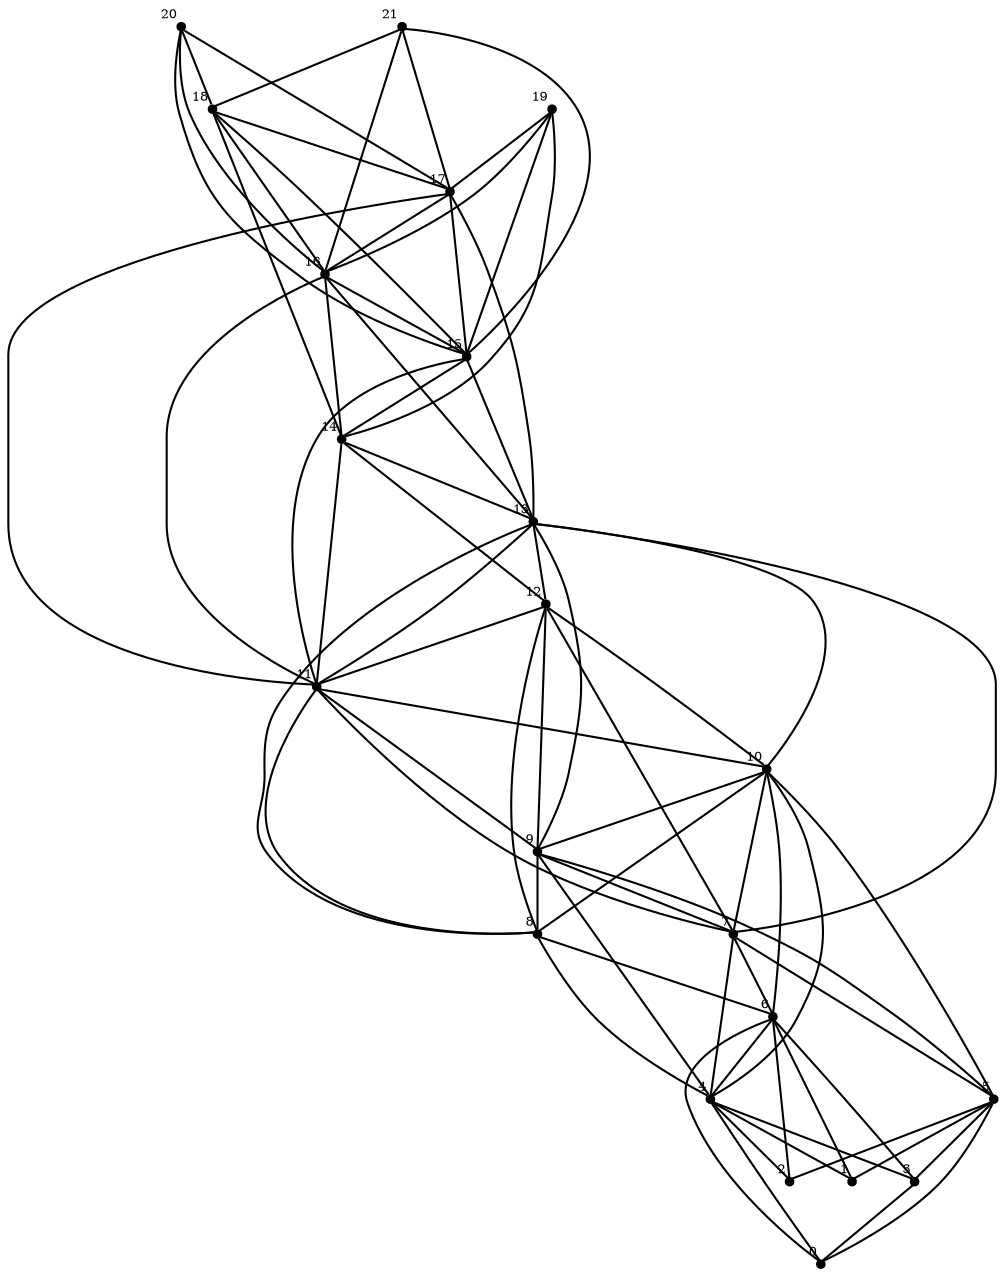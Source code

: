 /* Created by igraph 0.8.0-pre+0200568 */
graph {
  graph [
    name="Graph G"
    vertices=22
    edges=50
  ];
  0 [
    pos="0.000000,0.000000!"
    shape=point
    fontsize=6
    xlabel=0
  ];
  1 [
    pos="0.000000,1.000000!"
    shape=point
    fontsize=6
    xlabel=1
  ];
  2 [
    pos="0.000000,2.000000!"
    shape=point
    fontsize=6
    xlabel=2
  ];
  3 [
    pos="0.000000,3.000000!"
    shape=point
    fontsize=6
    xlabel=3
  ];
  4 [
    pos="1.000000,1.000000!"
    shape=point
    fontsize=6
    xlabel=4
  ];
  5 [
    pos="1.000000,2.000000!"
    shape=point
    fontsize=6
    xlabel=5
  ];
  6 [
    pos="1.000000,3.000000!"
    shape=point
    fontsize=6
    xlabel=6
  ];
  7 [
    pos="2.000000,0.000000!"
    shape=point
    fontsize=6
    xlabel=7
  ];
  8 [
    pos="2.000000,1.000000!"
    shape=point
    fontsize=6
    xlabel=8
  ];
  9 [
    pos="2.000000,2.000000!"
    shape=point
    fontsize=6
    xlabel=9
  ];
  10 [
    pos="2.000000,3.000000!"
    shape=point
    fontsize=6
    xlabel=10
  ];
  11 [
    pos="3.000000,1.000000!"
    shape=point
    fontsize=6
    xlabel=11
  ];
  12 [
    pos="3.000000,2.000000!"
    shape=point
    fontsize=6
    xlabel=12
  ];
  13 [
    pos="3.000000,3.000000!"
    shape=point
    fontsize=6
    xlabel=13
  ];
  14 [
    pos="4.000000,0.000000!"
    shape=point
    fontsize=6
    xlabel=14
  ];
  15 [
    pos="4.000000,1.000000!"
    shape=point
    fontsize=6
    xlabel=15
  ];
  16 [
    pos="4.000000,2.000000!"
    shape=point
    fontsize=6
    xlabel=16
  ];
  17 [
    pos="4.000000,3.000000!"
    shape=point
    fontsize=6
    xlabel=17
  ];
  18 [
    pos="5.000000,0.000000!"
    shape=point
    fontsize=6
    xlabel=18
  ];
  19 [
    pos="5.000000,1.000000!"
    shape=point
    fontsize=6
    xlabel=19
  ];
  20 [
    pos="5.000000,2.000000!"
    shape=point
    fontsize=6
    xlabel=20
  ];
  21 [
    pos="5.000000,3.000000!"
    shape=point
    fontsize=6
    xlabel=21
  ];

  5 -- 0;
  6 -- 0;
  4 -- 0;
  4 -- 1;
  6 -- 1;
  5 -- 1;
  6 -- 2;
  4 -- 2;
  5 -- 2;
  6 -- 3;
  5 -- 3;
  3 -- 0;
  10 -- 4;
  9 -- 5;
  10 -- 6;
  6 -- 4;
  12 -- 7;
  7 -- 5;
  13 -- 7;
  12 -- 8;
  8 -- 4;
  13 -- 8;
  11 -- 9;
  9 -- 4;
  13 -- 9;
  11 -- 10;
  14 -- 11;
  12 -- 11;
  14 -- 12;
  14 -- 13;
  19 -- 14;
  15 -- 14;
  20 -- 15;
  15 -- 13;
  18 -- 15;
  20 -- 16;
  16 -- 11;
  16 -- 15;
  18 -- 17;
  17 -- 13;
  20 -- 17;
  17 -- 15;
  18 -- 14;
  20 -- 18;
  19 -- 17;
  19 -- 15;
  21 -- 16;
  21 -- 17;
  21 -- 15;
  21 -- 18;
  7 -- 4;
  4 -- 3;
  10 -- 7;
  11 -- 7;
  10 -- 9;
  13 -- 10;
  12 -- 10;
  9 -- 8;
  10 -- 8;
  7 -- 6;
  9 -- 7;
  17 -- 11;
  15 -- 11;
  8 -- 6;
  13 -- 12;
  10 -- 5;
  13 -- 11;
  11 -- 8;
  12 -- 9;
  19 -- 16;
  18 -- 16;
  17 -- 16;
  16 -- 14;
  16 -- 13;
}
